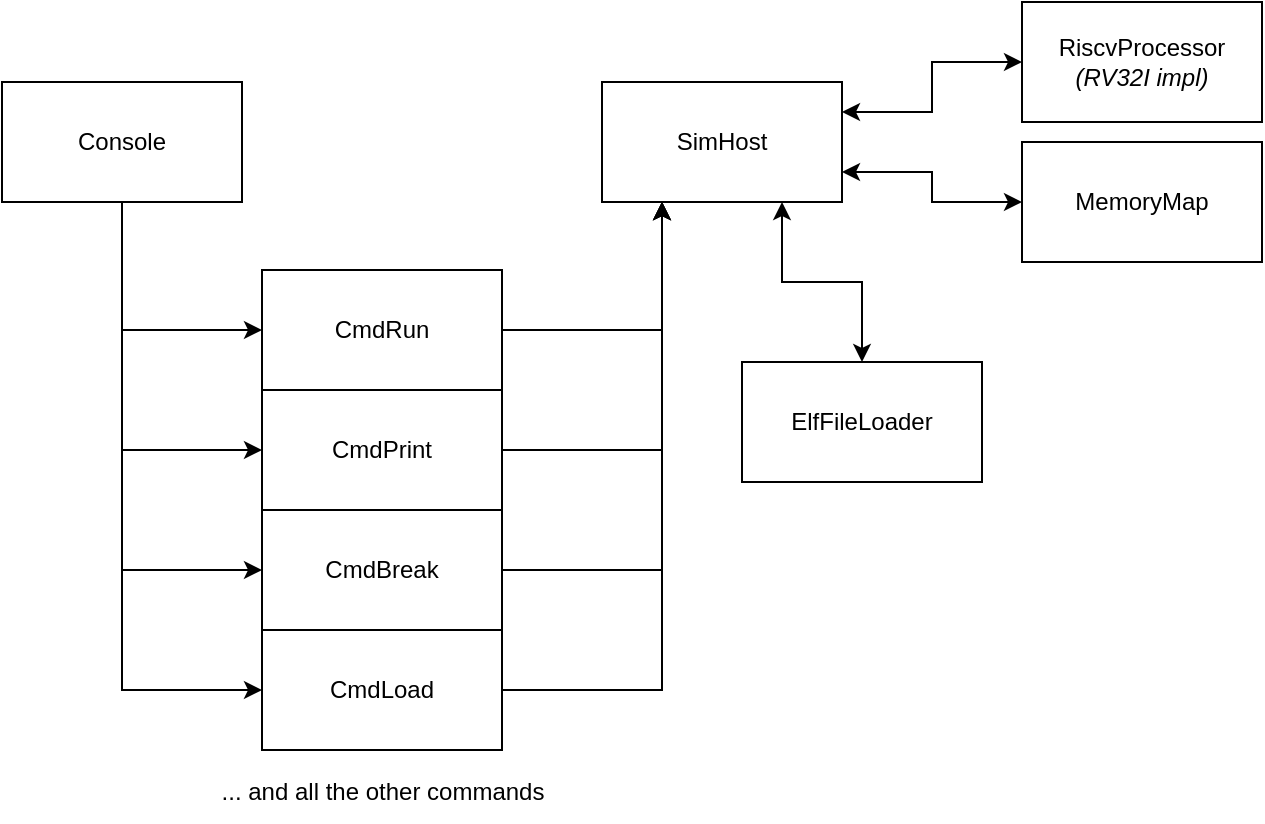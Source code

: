 <mxfile version="23.1.5" type="device">
  <diagram name="Page-1" id="DbZoH3SKvHvdLg2_telm">
    <mxGraphModel dx="1026" dy="772" grid="1" gridSize="10" guides="1" tooltips="1" connect="1" arrows="1" fold="1" page="1" pageScale="1" pageWidth="1169" pageHeight="827" math="0" shadow="0">
      <root>
        <mxCell id="0" />
        <mxCell id="1" parent="0" />
        <mxCell id="N5x1X_2ExQbGGo4JoaNp-1" value="RiscvProcessor &lt;i&gt;(RV32I impl)&lt;/i&gt;" style="rounded=0;whiteSpace=wrap;html=1;" vertex="1" parent="1">
          <mxGeometry x="520" y="160" width="120" height="60" as="geometry" />
        </mxCell>
        <mxCell id="N5x1X_2ExQbGGo4JoaNp-2" value="MemoryMap" style="rounded=0;whiteSpace=wrap;html=1;" vertex="1" parent="1">
          <mxGeometry x="520" y="230" width="120" height="60" as="geometry" />
        </mxCell>
        <mxCell id="N5x1X_2ExQbGGo4JoaNp-18" style="edgeStyle=orthogonalEdgeStyle;rounded=0;orthogonalLoop=1;jettySize=auto;html=1;exitX=1;exitY=0.75;exitDx=0;exitDy=0;entryX=0;entryY=0.5;entryDx=0;entryDy=0;startArrow=classic;startFill=1;" edge="1" parent="1" source="N5x1X_2ExQbGGo4JoaNp-3" target="N5x1X_2ExQbGGo4JoaNp-2">
          <mxGeometry relative="1" as="geometry" />
        </mxCell>
        <mxCell id="N5x1X_2ExQbGGo4JoaNp-19" style="edgeStyle=orthogonalEdgeStyle;rounded=0;orthogonalLoop=1;jettySize=auto;html=1;exitX=1;exitY=0.25;exitDx=0;exitDy=0;entryX=0;entryY=0.5;entryDx=0;entryDy=0;startArrow=classic;startFill=1;" edge="1" parent="1" source="N5x1X_2ExQbGGo4JoaNp-3" target="N5x1X_2ExQbGGo4JoaNp-1">
          <mxGeometry relative="1" as="geometry" />
        </mxCell>
        <mxCell id="N5x1X_2ExQbGGo4JoaNp-25" style="edgeStyle=orthogonalEdgeStyle;rounded=0;orthogonalLoop=1;jettySize=auto;html=1;exitX=0.75;exitY=1;exitDx=0;exitDy=0;entryX=0.5;entryY=0;entryDx=0;entryDy=0;startArrow=classic;startFill=1;" edge="1" parent="1" source="N5x1X_2ExQbGGo4JoaNp-3" target="N5x1X_2ExQbGGo4JoaNp-24">
          <mxGeometry relative="1" as="geometry" />
        </mxCell>
        <mxCell id="N5x1X_2ExQbGGo4JoaNp-3" value="SimHost" style="rounded=0;whiteSpace=wrap;html=1;" vertex="1" parent="1">
          <mxGeometry x="310" y="200" width="120" height="60" as="geometry" />
        </mxCell>
        <mxCell id="N5x1X_2ExQbGGo4JoaNp-9" style="edgeStyle=orthogonalEdgeStyle;rounded=0;orthogonalLoop=1;jettySize=auto;html=1;exitX=0.5;exitY=1;exitDx=0;exitDy=0;entryX=0;entryY=0.5;entryDx=0;entryDy=0;" edge="1" parent="1" source="N5x1X_2ExQbGGo4JoaNp-4" target="N5x1X_2ExQbGGo4JoaNp-5">
          <mxGeometry relative="1" as="geometry" />
        </mxCell>
        <mxCell id="N5x1X_2ExQbGGo4JoaNp-10" style="edgeStyle=orthogonalEdgeStyle;rounded=0;orthogonalLoop=1;jettySize=auto;html=1;exitX=0.5;exitY=1;exitDx=0;exitDy=0;entryX=0;entryY=0.5;entryDx=0;entryDy=0;" edge="1" parent="1" source="N5x1X_2ExQbGGo4JoaNp-4" target="N5x1X_2ExQbGGo4JoaNp-6">
          <mxGeometry relative="1" as="geometry" />
        </mxCell>
        <mxCell id="N5x1X_2ExQbGGo4JoaNp-11" style="edgeStyle=orthogonalEdgeStyle;rounded=0;orthogonalLoop=1;jettySize=auto;html=1;exitX=0.5;exitY=1;exitDx=0;exitDy=0;entryX=0;entryY=0.5;entryDx=0;entryDy=0;" edge="1" parent="1" source="N5x1X_2ExQbGGo4JoaNp-4" target="N5x1X_2ExQbGGo4JoaNp-7">
          <mxGeometry relative="1" as="geometry" />
        </mxCell>
        <mxCell id="N5x1X_2ExQbGGo4JoaNp-13" style="edgeStyle=orthogonalEdgeStyle;rounded=0;orthogonalLoop=1;jettySize=auto;html=1;exitX=0.5;exitY=1;exitDx=0;exitDy=0;entryX=0;entryY=0.5;entryDx=0;entryDy=0;" edge="1" parent="1" source="N5x1X_2ExQbGGo4JoaNp-4" target="N5x1X_2ExQbGGo4JoaNp-12">
          <mxGeometry relative="1" as="geometry" />
        </mxCell>
        <mxCell id="N5x1X_2ExQbGGo4JoaNp-4" value="Console" style="rounded=0;whiteSpace=wrap;html=1;" vertex="1" parent="1">
          <mxGeometry x="10" y="200" width="120" height="60" as="geometry" />
        </mxCell>
        <mxCell id="N5x1X_2ExQbGGo4JoaNp-5" value="CmdRun" style="rounded=0;whiteSpace=wrap;html=1;" vertex="1" parent="1">
          <mxGeometry x="140" y="294" width="120" height="60" as="geometry" />
        </mxCell>
        <mxCell id="N5x1X_2ExQbGGo4JoaNp-21" style="edgeStyle=orthogonalEdgeStyle;rounded=0;orthogonalLoop=1;jettySize=auto;html=1;exitX=1;exitY=0.5;exitDx=0;exitDy=0;entryX=0.25;entryY=1;entryDx=0;entryDy=0;" edge="1" parent="1" source="N5x1X_2ExQbGGo4JoaNp-6" target="N5x1X_2ExQbGGo4JoaNp-3">
          <mxGeometry relative="1" as="geometry" />
        </mxCell>
        <mxCell id="N5x1X_2ExQbGGo4JoaNp-6" value="CmdPrint" style="rounded=0;whiteSpace=wrap;html=1;" vertex="1" parent="1">
          <mxGeometry x="140" y="354" width="120" height="60" as="geometry" />
        </mxCell>
        <mxCell id="N5x1X_2ExQbGGo4JoaNp-22" style="edgeStyle=orthogonalEdgeStyle;rounded=0;orthogonalLoop=1;jettySize=auto;html=1;exitX=1;exitY=0.5;exitDx=0;exitDy=0;entryX=0.25;entryY=1;entryDx=0;entryDy=0;" edge="1" parent="1" source="N5x1X_2ExQbGGo4JoaNp-7" target="N5x1X_2ExQbGGo4JoaNp-3">
          <mxGeometry relative="1" as="geometry" />
        </mxCell>
        <mxCell id="N5x1X_2ExQbGGo4JoaNp-7" value="CmdBreak" style="rounded=0;whiteSpace=wrap;html=1;" vertex="1" parent="1">
          <mxGeometry x="140" y="414" width="120" height="60" as="geometry" />
        </mxCell>
        <mxCell id="N5x1X_2ExQbGGo4JoaNp-8" value="... and all the other commands" style="text;html=1;align=center;verticalAlign=middle;resizable=0;points=[];autosize=1;strokeColor=none;fillColor=none;" vertex="1" parent="1">
          <mxGeometry x="110" y="540" width="180" height="30" as="geometry" />
        </mxCell>
        <mxCell id="N5x1X_2ExQbGGo4JoaNp-23" style="edgeStyle=orthogonalEdgeStyle;rounded=0;orthogonalLoop=1;jettySize=auto;html=1;exitX=1;exitY=0.5;exitDx=0;exitDy=0;entryX=0.25;entryY=1;entryDx=0;entryDy=0;" edge="1" parent="1" source="N5x1X_2ExQbGGo4JoaNp-12" target="N5x1X_2ExQbGGo4JoaNp-3">
          <mxGeometry relative="1" as="geometry" />
        </mxCell>
        <mxCell id="N5x1X_2ExQbGGo4JoaNp-12" value="CmdLoad" style="rounded=0;whiteSpace=wrap;html=1;" vertex="1" parent="1">
          <mxGeometry x="140" y="474" width="120" height="60" as="geometry" />
        </mxCell>
        <mxCell id="N5x1X_2ExQbGGo4JoaNp-20" style="edgeStyle=orthogonalEdgeStyle;rounded=0;orthogonalLoop=1;jettySize=auto;html=1;exitX=1;exitY=0.5;exitDx=0;exitDy=0;entryX=0.25;entryY=1;entryDx=0;entryDy=0;" edge="1" parent="1" source="N5x1X_2ExQbGGo4JoaNp-5" target="N5x1X_2ExQbGGo4JoaNp-3">
          <mxGeometry relative="1" as="geometry" />
        </mxCell>
        <mxCell id="N5x1X_2ExQbGGo4JoaNp-24" value="ElfFileLoader" style="rounded=0;whiteSpace=wrap;html=1;" vertex="1" parent="1">
          <mxGeometry x="380" y="340" width="120" height="60" as="geometry" />
        </mxCell>
      </root>
    </mxGraphModel>
  </diagram>
</mxfile>
